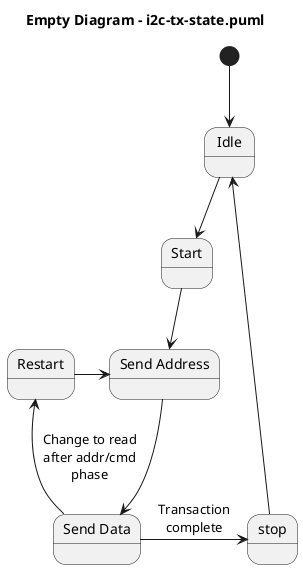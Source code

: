 @startuml

title Empty Diagram - i2c-tx-state.puml

state Idle
state Start
state addr as "Send Address"
state data as "Send Data"
state Restart
state stop

[*] --> Idle
Idle --> Start
Start --> addr
addr --> data
data -left> Restart : Change to read\nafter addr/cmd\nphase
Restart -> addr
data -right> stop : Transaction\ncomplete
stop -up> Idle

@enduml
